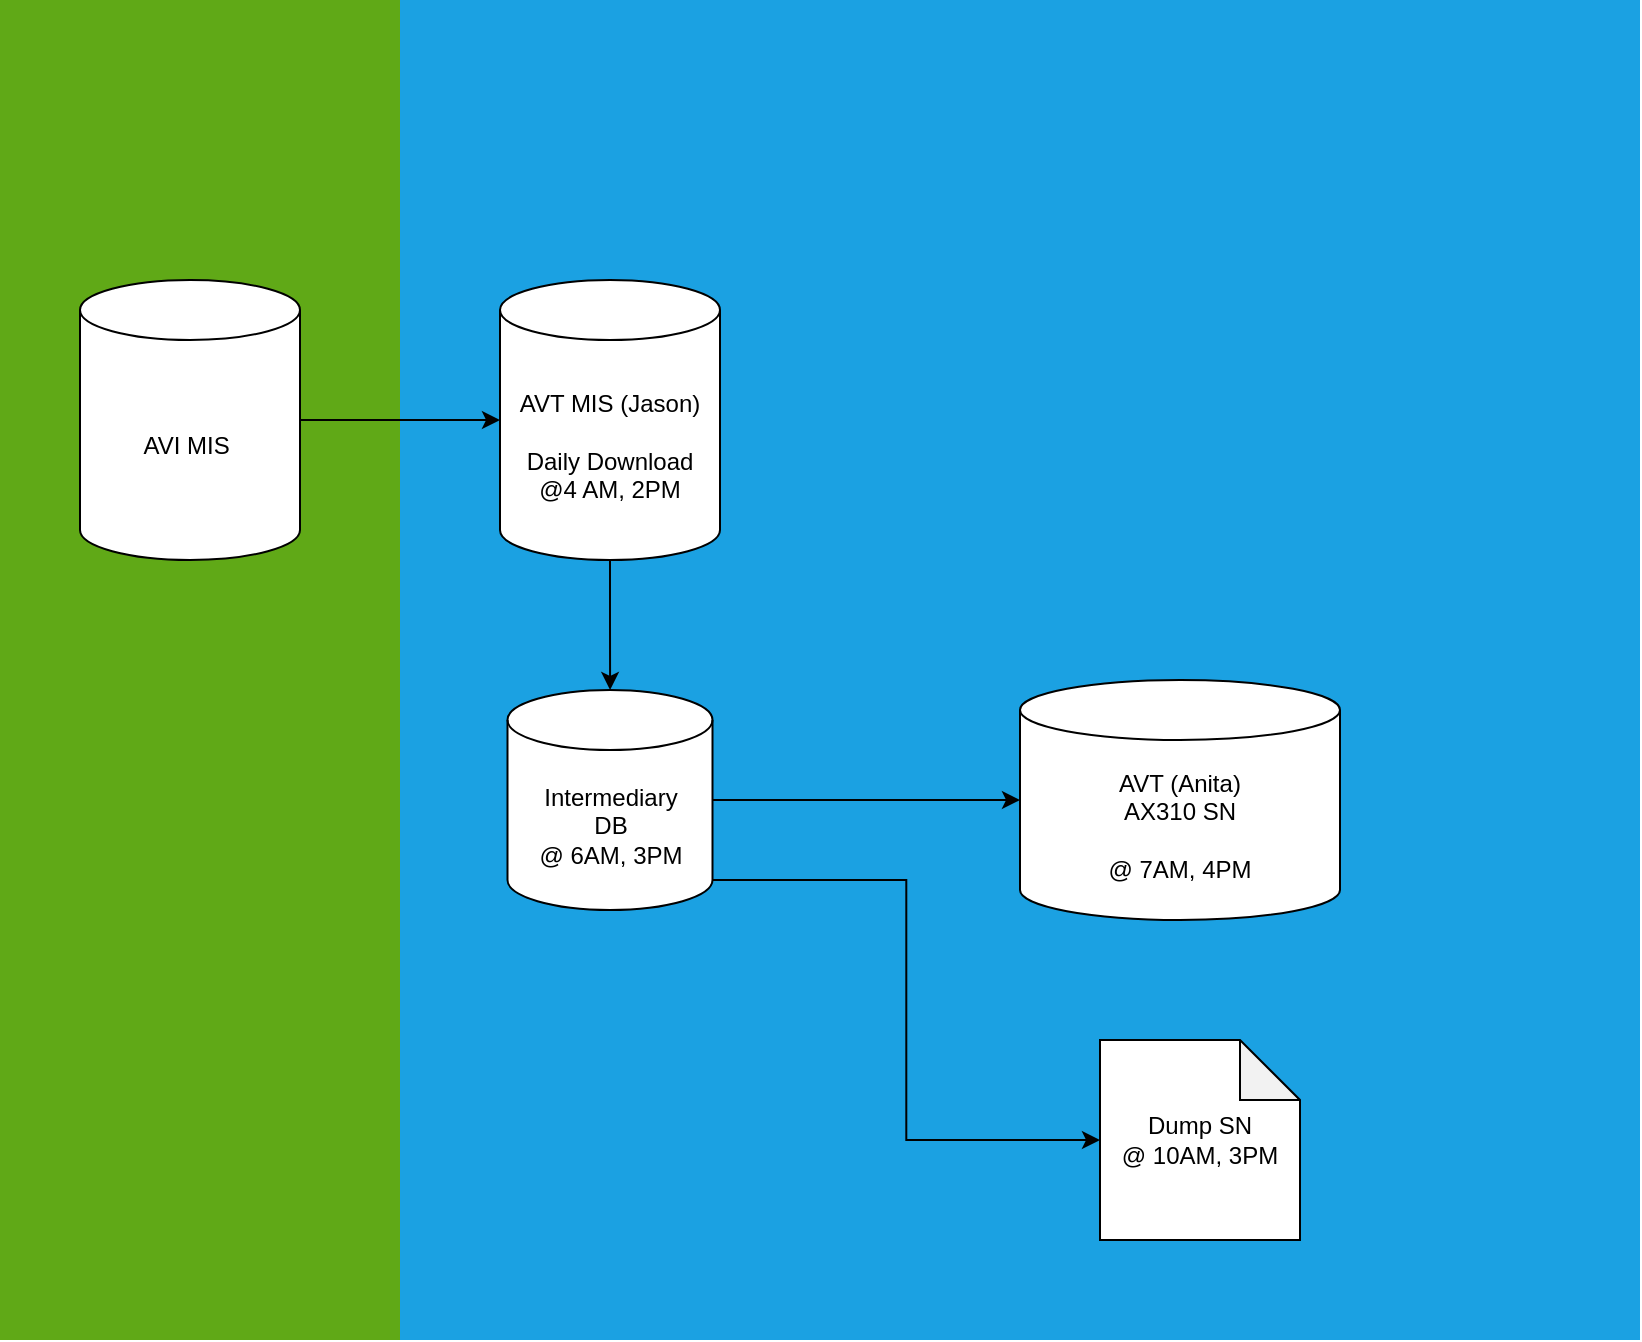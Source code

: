 <mxfile version="15.4.3" type="github">
  <diagram id="DeWpxw5ASDEQVjcBAqnX" name="Page-1">
    <mxGraphModel dx="1422" dy="762" grid="1" gridSize="10" guides="1" tooltips="1" connect="1" arrows="1" fold="1" page="1" pageScale="1" pageWidth="827" pageHeight="1169" math="0" shadow="0">
      <root>
        <mxCell id="0" />
        <mxCell id="1" parent="0" />
        <mxCell id="us1dhpzeZ8741b2ANPVT-4" value="" style="rounded=0;whiteSpace=wrap;html=1;fillColor=#60a917;strokeColor=none;fontColor=#ffffff;" vertex="1" parent="1">
          <mxGeometry width="200" height="670" as="geometry" />
        </mxCell>
        <mxCell id="us1dhpzeZ8741b2ANPVT-5" value="" style="rounded=0;whiteSpace=wrap;html=1;fillColor=#1ba1e2;strokeColor=none;fontColor=#ffffff;" vertex="1" parent="1">
          <mxGeometry x="200" width="620" height="670" as="geometry" />
        </mxCell>
        <mxCell id="us1dhpzeZ8741b2ANPVT-12" style="edgeStyle=orthogonalEdgeStyle;rounded=0;orthogonalLoop=1;jettySize=auto;html=1;exitX=0.5;exitY=1;exitDx=0;exitDy=0;exitPerimeter=0;" edge="1" parent="1" source="us1dhpzeZ8741b2ANPVT-1" target="us1dhpzeZ8741b2ANPVT-10">
          <mxGeometry relative="1" as="geometry" />
        </mxCell>
        <mxCell id="us1dhpzeZ8741b2ANPVT-1" value="AVT MIS (Jason)&lt;br&gt;&lt;br&gt;Daily Download&lt;br&gt;@4 AM, 2PM" style="shape=cylinder3;whiteSpace=wrap;html=1;boundedLbl=1;backgroundOutline=1;size=15;" vertex="1" parent="1">
          <mxGeometry x="250" y="140" width="110" height="140" as="geometry" />
        </mxCell>
        <mxCell id="us1dhpzeZ8741b2ANPVT-9" style="edgeStyle=orthogonalEdgeStyle;rounded=0;orthogonalLoop=1;jettySize=auto;html=1;" edge="1" parent="1" source="us1dhpzeZ8741b2ANPVT-8" target="us1dhpzeZ8741b2ANPVT-1">
          <mxGeometry relative="1" as="geometry" />
        </mxCell>
        <mxCell id="us1dhpzeZ8741b2ANPVT-8" value="AVI MIS&amp;nbsp;&lt;br&gt;" style="shape=cylinder3;whiteSpace=wrap;html=1;boundedLbl=1;backgroundOutline=1;size=15;" vertex="1" parent="1">
          <mxGeometry x="40" y="140" width="110" height="140" as="geometry" />
        </mxCell>
        <mxCell id="us1dhpzeZ8741b2ANPVT-13" style="edgeStyle=orthogonalEdgeStyle;rounded=0;orthogonalLoop=1;jettySize=auto;html=1;exitX=1;exitY=0.5;exitDx=0;exitDy=0;exitPerimeter=0;" edge="1" parent="1" source="us1dhpzeZ8741b2ANPVT-10" target="us1dhpzeZ8741b2ANPVT-11">
          <mxGeometry relative="1" as="geometry" />
        </mxCell>
        <mxCell id="us1dhpzeZ8741b2ANPVT-16" style="edgeStyle=orthogonalEdgeStyle;rounded=0;orthogonalLoop=1;jettySize=auto;html=1;exitX=1;exitY=1;exitDx=0;exitDy=-15;exitPerimeter=0;entryX=0;entryY=0.5;entryDx=0;entryDy=0;entryPerimeter=0;" edge="1" parent="1" source="us1dhpzeZ8741b2ANPVT-10" target="us1dhpzeZ8741b2ANPVT-14">
          <mxGeometry relative="1" as="geometry" />
        </mxCell>
        <mxCell id="us1dhpzeZ8741b2ANPVT-10" value="Intermediary&lt;br&gt;DB&lt;br&gt;@ 6AM, 3PM" style="shape=cylinder3;whiteSpace=wrap;html=1;boundedLbl=1;backgroundOutline=1;size=15;" vertex="1" parent="1">
          <mxGeometry x="253.75" y="345" width="102.5" height="110" as="geometry" />
        </mxCell>
        <mxCell id="us1dhpzeZ8741b2ANPVT-11" value="AVT (Anita)&lt;br&gt;AX310 SN&lt;br&gt;&lt;br&gt;@ 7AM, 4PM" style="shape=cylinder3;whiteSpace=wrap;html=1;boundedLbl=1;backgroundOutline=1;size=15;" vertex="1" parent="1">
          <mxGeometry x="510" y="340" width="160" height="120" as="geometry" />
        </mxCell>
        <mxCell id="us1dhpzeZ8741b2ANPVT-14" value="Dump SN&lt;br&gt;@ 10AM, 3PM" style="shape=note;whiteSpace=wrap;html=1;backgroundOutline=1;darkOpacity=0.05;" vertex="1" parent="1">
          <mxGeometry x="550" y="520" width="100" height="100" as="geometry" />
        </mxCell>
      </root>
    </mxGraphModel>
  </diagram>
</mxfile>
